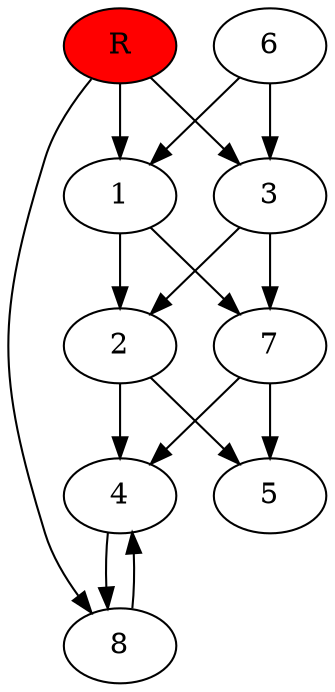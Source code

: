 digraph prb13406 {
	1
	2
	3
	4
	5
	6
	7
	8
	R [fillcolor="#ff0000" style=filled]
	1 -> 2
	1 -> 7
	2 -> 4
	2 -> 5
	3 -> 2
	3 -> 7
	4 -> 8
	6 -> 1
	6 -> 3
	7 -> 4
	7 -> 5
	8 -> 4
	R -> 1
	R -> 3
	R -> 8
}
